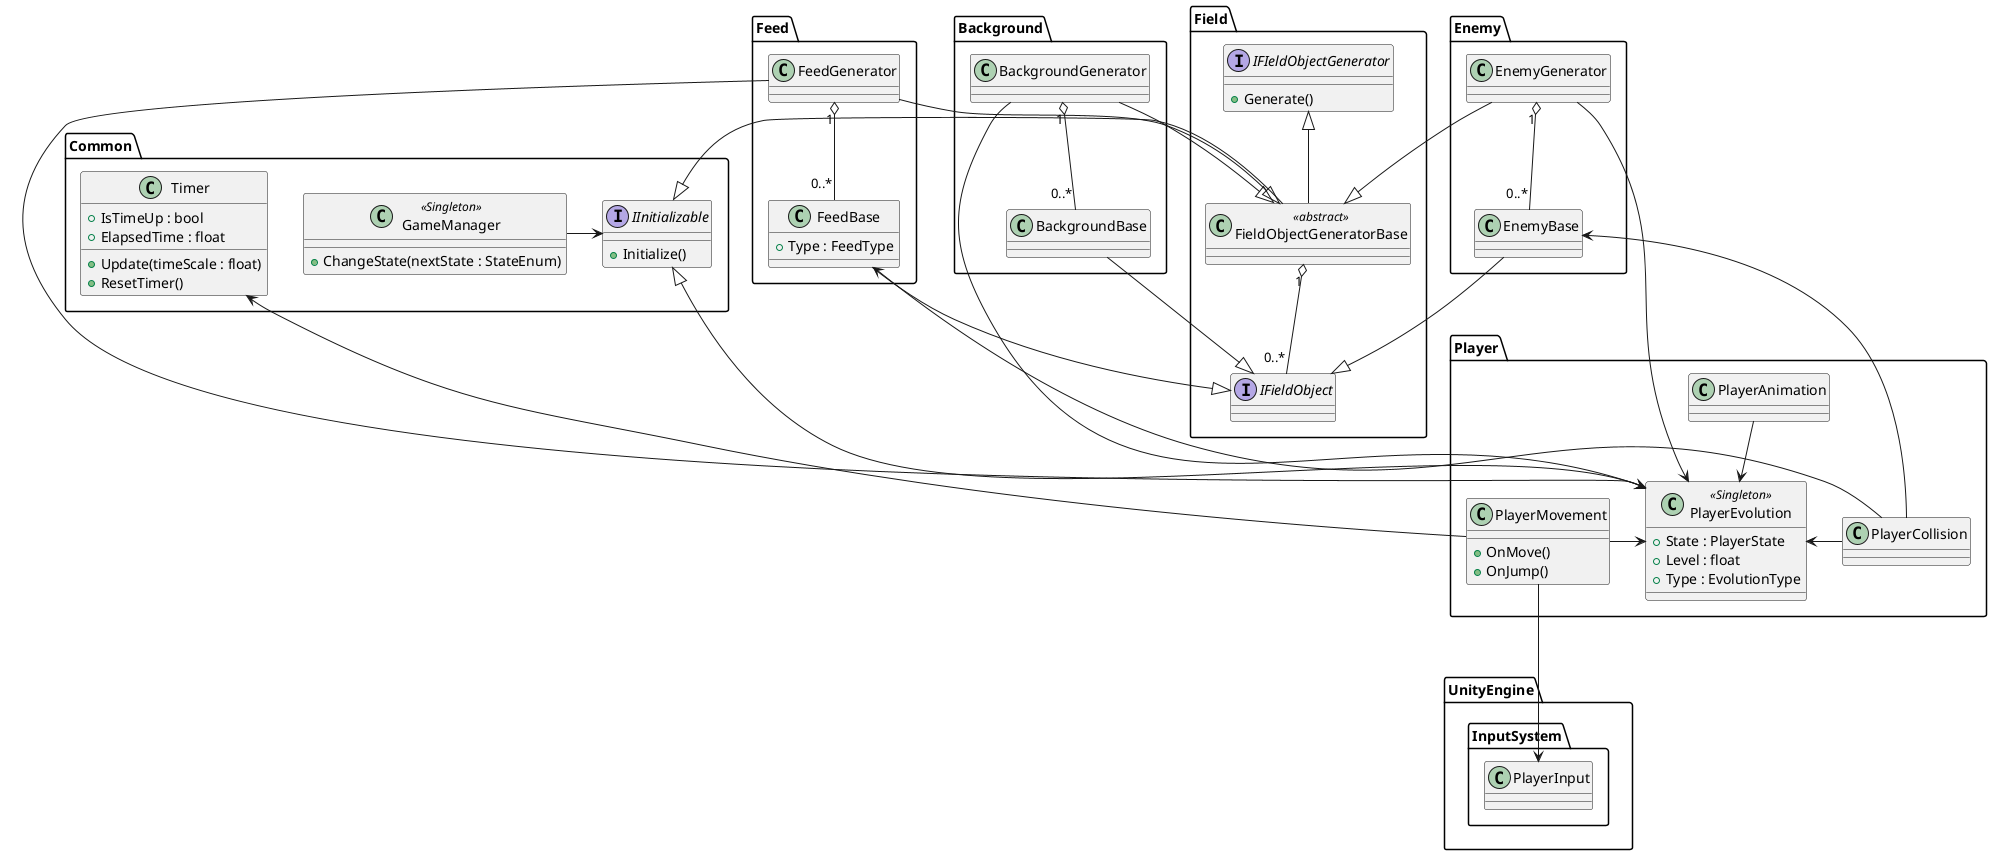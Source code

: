 @startuml Game

' InputSystem
package UnityEngine.InputSystem {
    class PlayerInput
}

' ゲーム共通
package Common {
    class GameManager <<Singleton>> {
        + ChangeState(nextState : StateEnum)
    }

    interface IInitializable {
        + Initialize()
    }

    GameManager -> IInitializable

    class Timer {
        + IsTimeUp : bool
        + ElapsedTime : float

        + Update(timeScale : float)
        + ResetTimer()
    }
}
' プレイヤー
package Player {
    class PlayerEvolution <<Singleton>> {
        + State : PlayerState
        + Level : float
        + Type : EvolutionType
    }
    IInitializable <|--- PlayerEvolution

    class PlayerMovement {
        + OnMove()
        + OnJump()
    }

    PlayerMovement -> PlayerEvolution
    PlayerMovement ---> PlayerInput
    PlayerMovement ---> Timer

    class PlayerAnimation {
    }

    PlayerAnimation --> PlayerEvolution

    class PlayerCollision {
    }

    PlayerCollision -> PlayerEvolution
}

' フィールド共通
package Field {
    interface IFieldObject {
    }
    interface IFIeldObjectGenerator {
        + Generate()
    }

    class FieldObjectGeneratorBase <<abstract>> {
    }
    IFIeldObjectGenerator <|-- FieldObjectGeneratorBase
    IInitializable <|--- FieldObjectGeneratorBase

    FieldObjectGeneratorBase "1" o-- "0..*" IFieldObject
}

' 敵
package Enemy {
    class EnemyBase {
    }
    EnemyBase --|> IFieldObject

    class EnemyGenerator {
    }
    FieldObjectGeneratorBase <|--- EnemyGenerator
    EnemyGenerator "1" o-- "0..*" EnemyBase
    EnemyGenerator ----> PlayerEvolution
}

' 餌
package Feed {
    class FeedBase {
        + Type : FeedType
    }
    FeedBase --|> IFieldObject

    class FeedGenerator {
    }
    FieldObjectGeneratorBase <|--- FeedGenerator
    FeedGenerator "1" o-- "0..*" FeedBase
    FeedGenerator ----> PlayerEvolution
}

' 背景・その他飾り
package Background {
    class BackgroundBase {
    }
    BackgroundBase --|> IFieldObject

    class BackgroundGenerator {
    }
    FieldObjectGeneratorBase <|--- BackgroundGenerator
    BackgroundGenerator "1" o-- "0..*" BackgroundBase
    BackgroundGenerator ----> PlayerEvolution
}

FeedBase <-- PlayerCollision
EnemyBase <-- PlayerCollision

@enduml